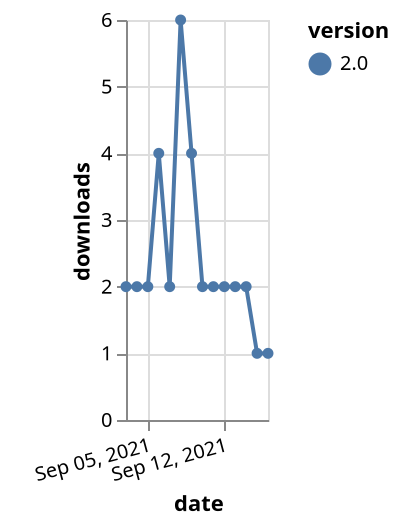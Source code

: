 {"$schema": "https://vega.github.io/schema/vega-lite/v5.json", "description": "A simple bar chart with embedded data.", "data": {"values": [{"date": "2021-09-03", "total": 3264, "delta": 2, "version": "2.0"}, {"date": "2021-09-04", "total": 3266, "delta": 2, "version": "2.0"}, {"date": "2021-09-05", "total": 3268, "delta": 2, "version": "2.0"}, {"date": "2021-09-06", "total": 3272, "delta": 4, "version": "2.0"}, {"date": "2021-09-07", "total": 3274, "delta": 2, "version": "2.0"}, {"date": "2021-09-08", "total": 3280, "delta": 6, "version": "2.0"}, {"date": "2021-09-09", "total": 3284, "delta": 4, "version": "2.0"}, {"date": "2021-09-10", "total": 3286, "delta": 2, "version": "2.0"}, {"date": "2021-09-11", "total": 3288, "delta": 2, "version": "2.0"}, {"date": "2021-09-12", "total": 3290, "delta": 2, "version": "2.0"}, {"date": "2021-09-13", "total": 3292, "delta": 2, "version": "2.0"}, {"date": "2021-09-14", "total": 3294, "delta": 2, "version": "2.0"}, {"date": "2021-09-15", "total": 3295, "delta": 1, "version": "2.0"}, {"date": "2021-09-16", "total": 3296, "delta": 1, "version": "2.0"}]}, "width": "container", "mark": {"type": "line", "point": {"filled": true}}, "encoding": {"x": {"field": "date", "type": "temporal", "timeUnit": "yearmonthdate", "title": "date", "axis": {"labelAngle": -15}}, "y": {"field": "delta", "type": "quantitative", "title": "downloads"}, "color": {"field": "version", "type": "nominal"}, "tooltip": {"field": "delta"}}}